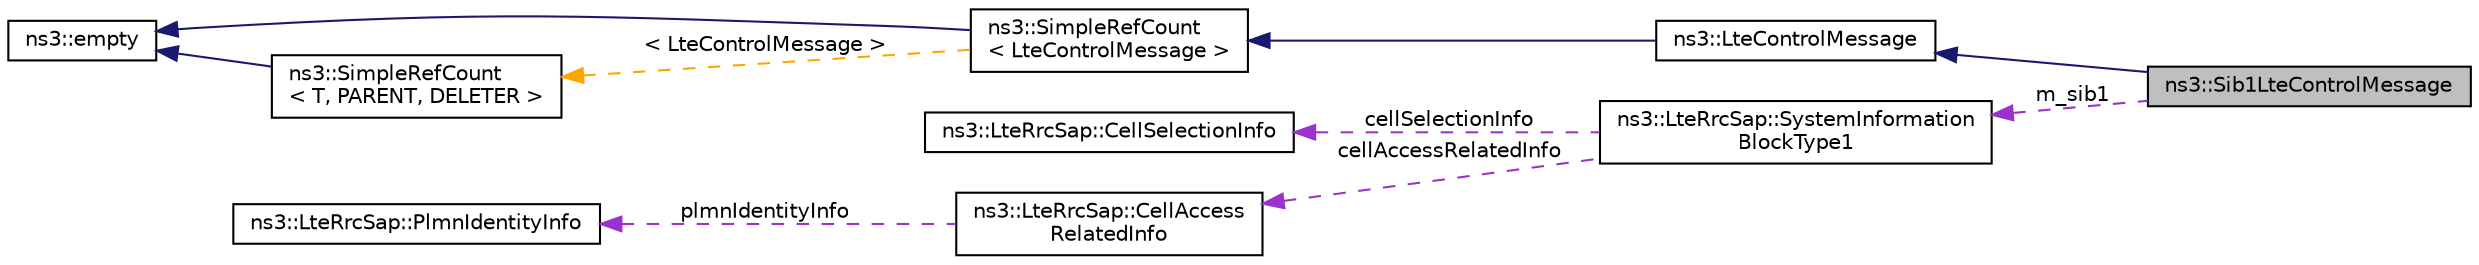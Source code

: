 digraph "ns3::Sib1LteControlMessage"
{
 // LATEX_PDF_SIZE
  edge [fontname="Helvetica",fontsize="10",labelfontname="Helvetica",labelfontsize="10"];
  node [fontname="Helvetica",fontsize="10",shape=record];
  rankdir="LR";
  Node1 [label="ns3::Sib1LteControlMessage",height=0.2,width=0.4,color="black", fillcolor="grey75", style="filled", fontcolor="black",tooltip="Abstract model for broadcasting the System Information Block Type 1 (SIB1) within the control channel..."];
  Node2 -> Node1 [dir="back",color="midnightblue",fontsize="10",style="solid",fontname="Helvetica"];
  Node2 [label="ns3::LteControlMessage",height=0.2,width=0.4,color="black", fillcolor="white", style="filled",URL="$classns3_1_1_lte_control_message.html",tooltip="The LteControlMessage provides a basic implementations for control messages (such as PDCCH allocation..."];
  Node3 -> Node2 [dir="back",color="midnightblue",fontsize="10",style="solid",fontname="Helvetica"];
  Node3 [label="ns3::SimpleRefCount\l\< LteControlMessage \>",height=0.2,width=0.4,color="black", fillcolor="white", style="filled",URL="$classns3_1_1_simple_ref_count.html",tooltip=" "];
  Node4 -> Node3 [dir="back",color="midnightblue",fontsize="10",style="solid",fontname="Helvetica"];
  Node4 [label="ns3::empty",height=0.2,width=0.4,color="black", fillcolor="white", style="filled",URL="$classns3_1_1empty.html",tooltip="make Callback use a separate empty type"];
  Node5 -> Node3 [dir="back",color="orange",fontsize="10",style="dashed",label=" \< LteControlMessage \>" ,fontname="Helvetica"];
  Node5 [label="ns3::SimpleRefCount\l\< T, PARENT, DELETER \>",height=0.2,width=0.4,color="black", fillcolor="white", style="filled",URL="$classns3_1_1_simple_ref_count.html",tooltip="A template-based reference counting class."];
  Node4 -> Node5 [dir="back",color="midnightblue",fontsize="10",style="solid",fontname="Helvetica"];
  Node6 -> Node1 [dir="back",color="darkorchid3",fontsize="10",style="dashed",label=" m_sib1" ,fontname="Helvetica"];
  Node6 [label="ns3::LteRrcSap::SystemInformation\lBlockType1",height=0.2,width=0.4,color="black", fillcolor="white", style="filled",URL="$structns3_1_1_lte_rrc_sap_1_1_system_information_block_type1.html",tooltip="SystemInformationBlockType1 structure."];
  Node7 -> Node6 [dir="back",color="darkorchid3",fontsize="10",style="dashed",label=" cellSelectionInfo" ,fontname="Helvetica"];
  Node7 [label="ns3::LteRrcSap::CellSelectionInfo",height=0.2,width=0.4,color="black", fillcolor="white", style="filled",URL="$structns3_1_1_lte_rrc_sap_1_1_cell_selection_info.html",tooltip="CellSelectionInfo structure."];
  Node8 -> Node6 [dir="back",color="darkorchid3",fontsize="10",style="dashed",label=" cellAccessRelatedInfo" ,fontname="Helvetica"];
  Node8 [label="ns3::LteRrcSap::CellAccess\lRelatedInfo",height=0.2,width=0.4,color="black", fillcolor="white", style="filled",URL="$structns3_1_1_lte_rrc_sap_1_1_cell_access_related_info.html",tooltip="CellAccessRelatedInfo structure."];
  Node9 -> Node8 [dir="back",color="darkorchid3",fontsize="10",style="dashed",label=" plmnIdentityInfo" ,fontname="Helvetica"];
  Node9 [label="ns3::LteRrcSap::PlmnIdentityInfo",height=0.2,width=0.4,color="black", fillcolor="white", style="filled",URL="$structns3_1_1_lte_rrc_sap_1_1_plmn_identity_info.html",tooltip="PlmnIdentityInfo structure."];
}
